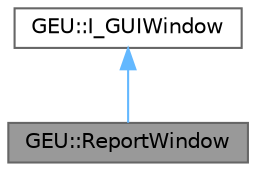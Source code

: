 digraph "GEU::ReportWindow"
{
 // LATEX_PDF_SIZE
  bgcolor="transparent";
  edge [fontname=Helvetica,fontsize=10,labelfontname=Helvetica,labelfontsize=10];
  node [fontname=Helvetica,fontsize=10,shape=box,height=0.2,width=0.4];
  Node1 [id="Node000001",label="GEU::ReportWindow",height=0.2,width=0.4,color="gray40", fillcolor="grey60", style="filled", fontcolor="black",tooltip=" "];
  Node2 -> Node1 [id="edge1_Node000001_Node000002",dir="back",color="steelblue1",style="solid",tooltip=" "];
  Node2 [id="Node000002",label="GEU::I_GUIWindow",height=0.2,width=0.4,color="gray40", fillcolor="white", style="filled",URL="$dc/d03/class_g_e_u_1_1_i___g_u_i_window.html",tooltip="ImGUI window interface adapter class."];
}
